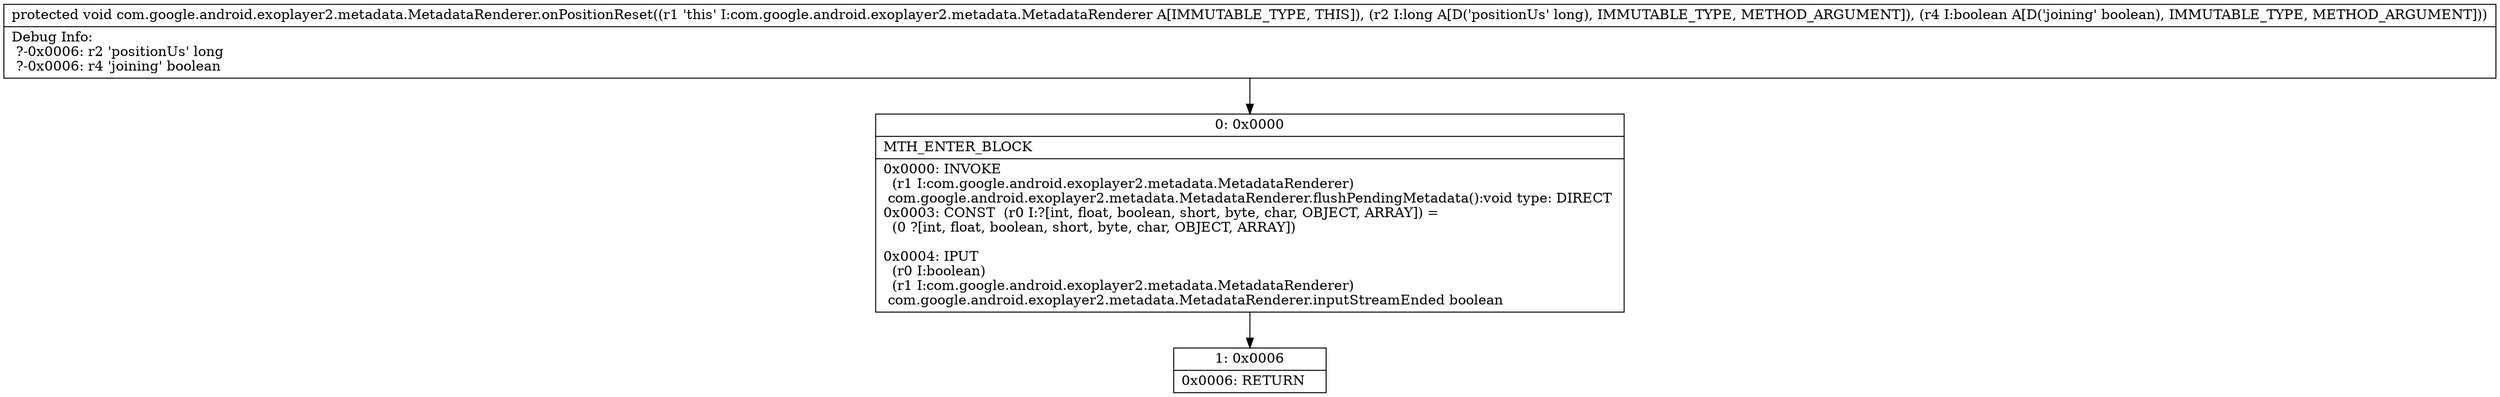 digraph "CFG forcom.google.android.exoplayer2.metadata.MetadataRenderer.onPositionReset(JZ)V" {
Node_0 [shape=record,label="{0\:\ 0x0000|MTH_ENTER_BLOCK\l|0x0000: INVOKE  \l  (r1 I:com.google.android.exoplayer2.metadata.MetadataRenderer)\l com.google.android.exoplayer2.metadata.MetadataRenderer.flushPendingMetadata():void type: DIRECT \l0x0003: CONST  (r0 I:?[int, float, boolean, short, byte, char, OBJECT, ARRAY]) = \l  (0 ?[int, float, boolean, short, byte, char, OBJECT, ARRAY])\l \l0x0004: IPUT  \l  (r0 I:boolean)\l  (r1 I:com.google.android.exoplayer2.metadata.MetadataRenderer)\l com.google.android.exoplayer2.metadata.MetadataRenderer.inputStreamEnded boolean \l}"];
Node_1 [shape=record,label="{1\:\ 0x0006|0x0006: RETURN   \l}"];
MethodNode[shape=record,label="{protected void com.google.android.exoplayer2.metadata.MetadataRenderer.onPositionReset((r1 'this' I:com.google.android.exoplayer2.metadata.MetadataRenderer A[IMMUTABLE_TYPE, THIS]), (r2 I:long A[D('positionUs' long), IMMUTABLE_TYPE, METHOD_ARGUMENT]), (r4 I:boolean A[D('joining' boolean), IMMUTABLE_TYPE, METHOD_ARGUMENT]))  | Debug Info:\l  ?\-0x0006: r2 'positionUs' long\l  ?\-0x0006: r4 'joining' boolean\l}"];
MethodNode -> Node_0;
Node_0 -> Node_1;
}

